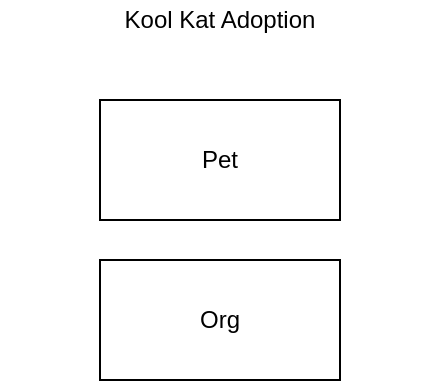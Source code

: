 <mxfile version="14.6.13" type="device"><diagram id="lP8nR8O5x7_hyeo8uuuC" name="Page-1"><mxGraphModel dx="1026" dy="572" grid="1" gridSize="10" guides="1" tooltips="1" connect="1" arrows="1" fold="1" page="1" pageScale="1" pageWidth="850" pageHeight="1100" math="0" shadow="0"><root><mxCell id="0"/><mxCell id="1" parent="0"/><mxCell id="TG_dTKRIi4xrTkc7Kll4-1" value="Pet" style="rounded=0;whiteSpace=wrap;html=1;" vertex="1" parent="1"><mxGeometry x="220" y="140" width="120" height="60" as="geometry"/></mxCell><mxCell id="TG_dTKRIi4xrTkc7Kll4-2" value="Org" style="rounded=0;whiteSpace=wrap;html=1;" vertex="1" parent="1"><mxGeometry x="220" y="220" width="120" height="60" as="geometry"/></mxCell><mxCell id="TG_dTKRIi4xrTkc7Kll4-4" value="Kool Kat Adoption" style="text;html=1;strokeColor=none;fillColor=none;align=center;verticalAlign=middle;whiteSpace=wrap;rounded=0;" vertex="1" parent="1"><mxGeometry x="170" y="90" width="220" height="20" as="geometry"/></mxCell></root></mxGraphModel></diagram></mxfile>